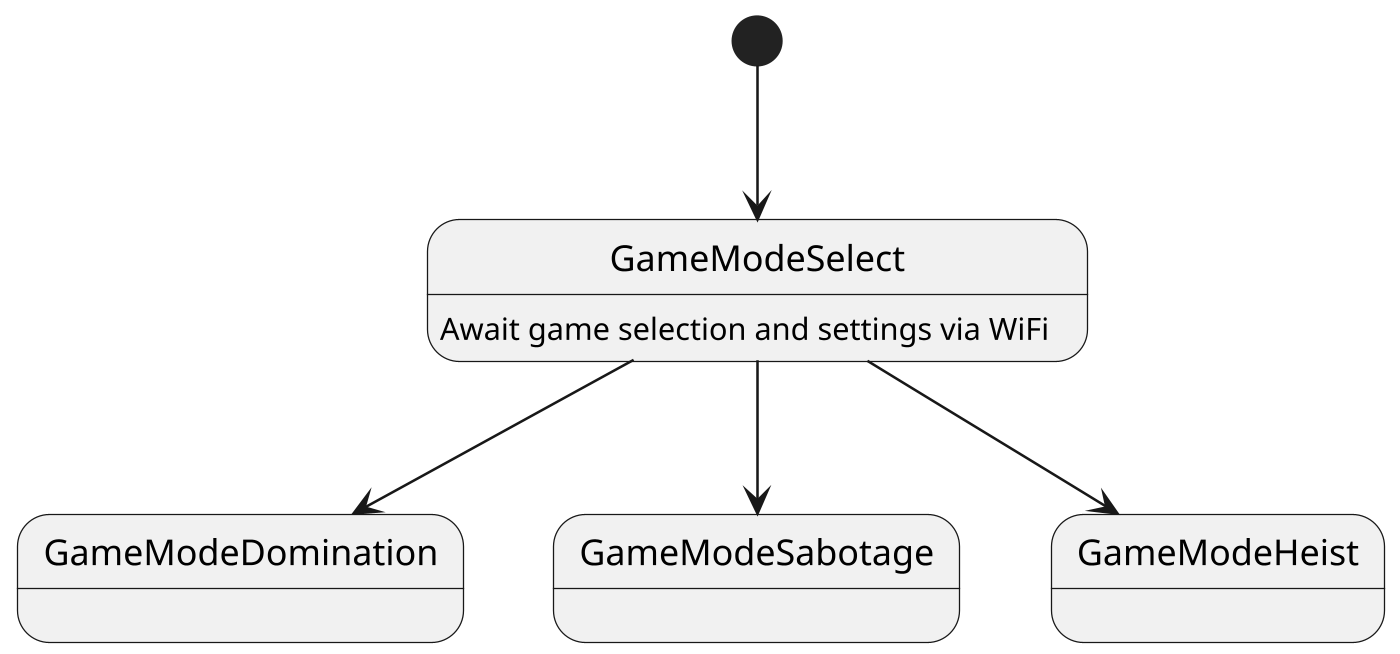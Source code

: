 @startuml
scale 1400 width
[*] --> GameModeSelect
GameModeSelect : Await game selection and settings via WiFi
GameModeSelect --> GameModeDomination
GameModeSelect --> GameModeSabotage
GameModeSelect --> GameModeHeist
@enduml